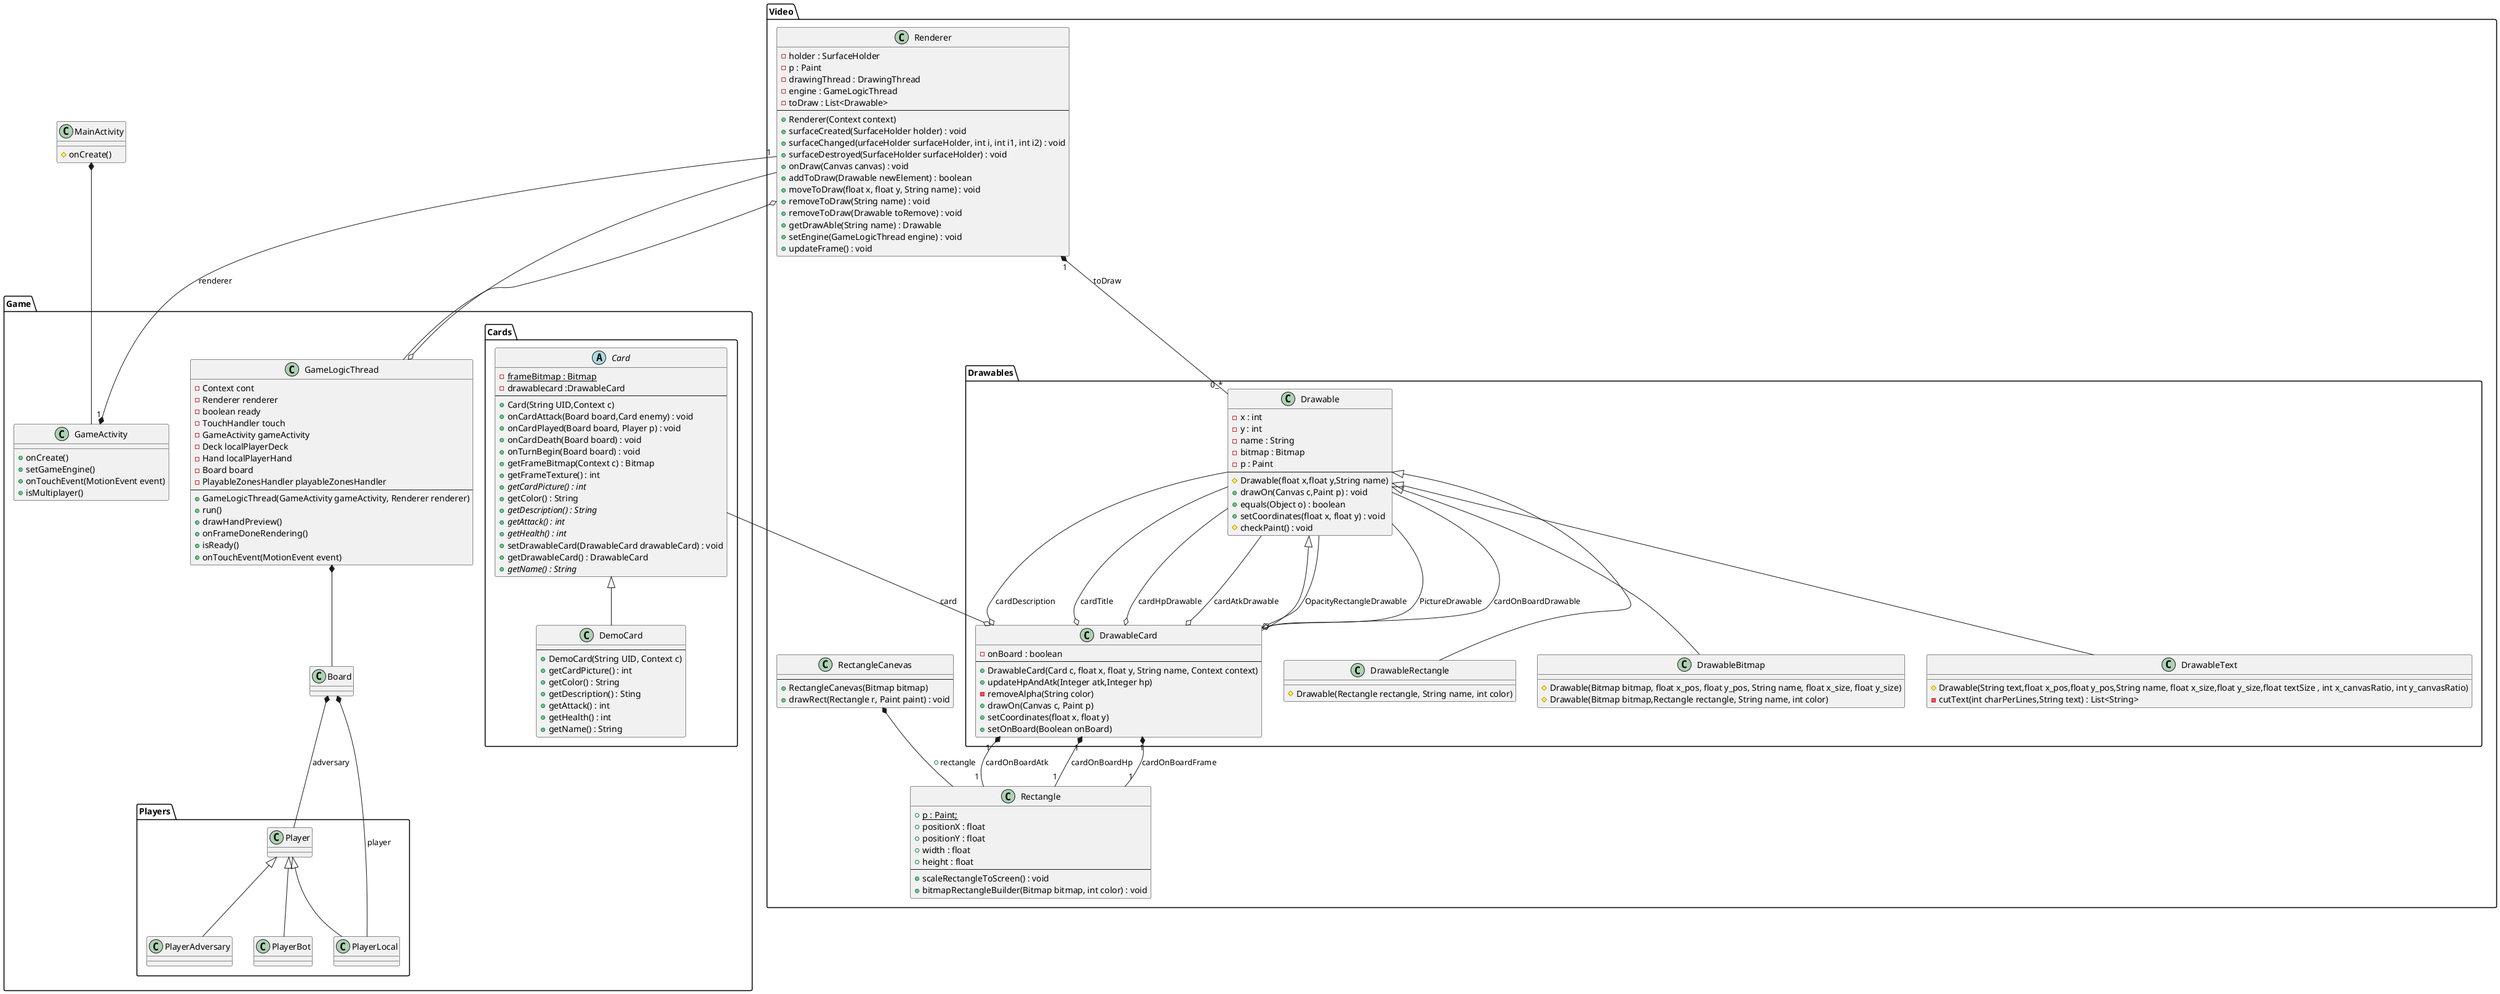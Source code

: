@startuml
package Game <<Folder>> {
  package Cards <<Folder>> {
    abstract class Card {
      {static}- frameBitmap : Bitmap
      - drawablecard :DrawableCard
      --
      + Card(String UID,Context c)
      + onCardAttack(Board board,Card enemy) : void
      + onCardPlayed(Board board, Player p) : void
      + onCardDeath(Board board) : void
      + onTurnBegin(Board board) : void
      + getFrameBitmap(Context c) : Bitmap
      + getFrameTexture() : int
      {abstract}+ getCardPicture() : int
      + getColor() : String
      {abstract}+ getDescription() : String
      {abstract}+ getAttack() : int
      {abstract}+ getHealth() : int
      + setDrawableCard(DrawableCard drawableCard) : void
      + getDrawableCard() : DrawableCard
      {abstract}+ getName() : String
    }
    class DemoCard {
      --
      + DemoCard(String UID, Context c)
      + getCardPicture() : int
      + getColor() : String
      + getDescription() : Sting
      + getAttack() : int
      + getHealth() : int
      + getName() : String
    }
  }
  package Players <<Folder>> {
    class Player
    class PlayerBot
    class PlayerLocal
    class PlayerAdversary
  }
  class GameActivity
  {
    + onCreate()
    + setGameEngine()
    + onTouchEvent(MotionEvent event)
    + isMultiplayer()
  }
  class GameLogicThread
  {
    - Context cont
    - Renderer renderer
    - boolean ready
    - TouchHandler touch
    - GameActivity gameActivity
    - Deck localPlayerDeck
    - Hand localPlayerHand
    - Board board
    - PlayableZonesHandler playableZonesHandler
    --
    + GameLogicThread(GameActivity gameActivity, Renderer renderer)
    + run()
    + drawHandPreview()
    + onFrameDoneRendering()
    + isReady()
    + onTouchEvent(MotionEvent event)
  }
  class Board
}


package Video <<Folder>> {
  package Drawables <<Folder>> {
    class Drawable {
      - x : int
      - y : int
      - name : String
      - bitmap : Bitmap
      - p : Paint
      --
      # Drawable(float x,float y,String name)
      + drawOn(Canvas c,Paint p) : void
      + equals(Object o) : boolean
      + setCoordinates(float x, float y) : void
      # checkPaint() : void
    }
    class DrawableRectangle
    {
      # Drawable(Rectangle rectangle, String name, int color)
    }
    class DrawableBitmap
    {
      # Drawable(Bitmap bitmap, float x_pos, float y_pos, String name, float x_size, float y_size)
      # Drawable(Bitmap bitmap,Rectangle rectangle, String name, int color)
    }
    class DrawableText
    {
      # Drawable(String text,float x_pos,float y_pos,String name, float x_size,float y_size,float textSize , int x_canvasRatio, int y_canvasRatio)
      - cutText(int charPerLines,String text) : List<String>
    }
    class DrawableCard
    {
     - onBoard : boolean
     --
     + DrawableCard(Card c, float x, float y, String name, Context context)
     + updateHpAndAtk(Integer atk,Integer hp)
     - removeAlpha(String color)
     + drawOn(Canvas c, Paint p)
     + setCoordinates(float x, float y)
     + setOnBoard(Boolean onBoard)
    }
  }
  class Renderer {
    - holder : SurfaceHolder
    - p : Paint
    - drawingThread : DrawingThread
    - engine : GameLogicThread
    - toDraw : List<Drawable>
    --
    + Renderer(Context context)
    + surfaceCreated(SurfaceHolder holder) : void
    + surfaceChanged(urfaceHolder surfaceHolder, int i, int i1, int i2) : void
    + surfaceDestroyed(SurfaceHolder surfaceHolder) : void
    + onDraw(Canvas canvas) : void
    + addToDraw(Drawable newElement) : boolean
    + moveToDraw(float x, float y, String name) : void
    + removeToDraw(String name) : void
    + removeToDraw(Drawable toRemove) : void
    + getDrawAble(String name) : Drawable
    + setEngine(GameLogicThread engine) : void
    + updateFrame() : void
  }
  class RectangleCanevas {
    --
    + RectangleCanevas(Bitmap bitmap)
    + drawRect(Rectangle r, Paint paint) : void
  }
  class Rectangle {
     {static}+p : Paint;
     + positionX : float
     + positionY : float
     + width : float
     + height : float
     --
     + scaleRectangleToScreen() : void
     + bitmapRectangleBuilder(Bitmap bitmap, int color) : void
   }
}

class MainActivity {
    # onCreate()
}

MainActivity *-- GameActivity

Card <|-- DemoCard

Drawable <|-- DrawableCard
Drawable <|-- DrawableRectangle
Drawable <|-- DrawableBitmap
Drawable <|-- DrawableText

Player <|-- PlayerBot
Player <|-- PlayerLocal
Player <|-- PlayerAdversary


DrawableCard o-- Drawable : OpacityRectangleDrawable
DrawableCard o-- Drawable : PictureDrawable
DrawableCard o-- Drawable : cardOnBoardDrawable
DrawableCard o-- Drawable : cardDescription
DrawableCard o-- Drawable : cardTitle
DrawableCard o-- Drawable : cardHpDrawable
DrawableCard o-- Drawable : cardAtkDrawable
DrawableCard o-- Card : card

DrawableCard "1" *-- "1" Rectangle : cardOnBoardFrame
DrawableCard "1" *-- "1" Rectangle : cardOnBoardAtk
DrawableCard "1" *-- "1" Rectangle : cardOnBoardHp
RectangleCanevas *-- Rectangle : +rectangle


Renderer "1" *-- "0_*" Drawable : toDraw

GameActivity "1" *-- "1" Renderer : renderer

GameLogicThread o-- Renderer
GameLogicThread *-- Board

Board *-- PlayerLocal : player
Board *-- Player : adversary

Renderer o-- GameLogicThread
@enduml
